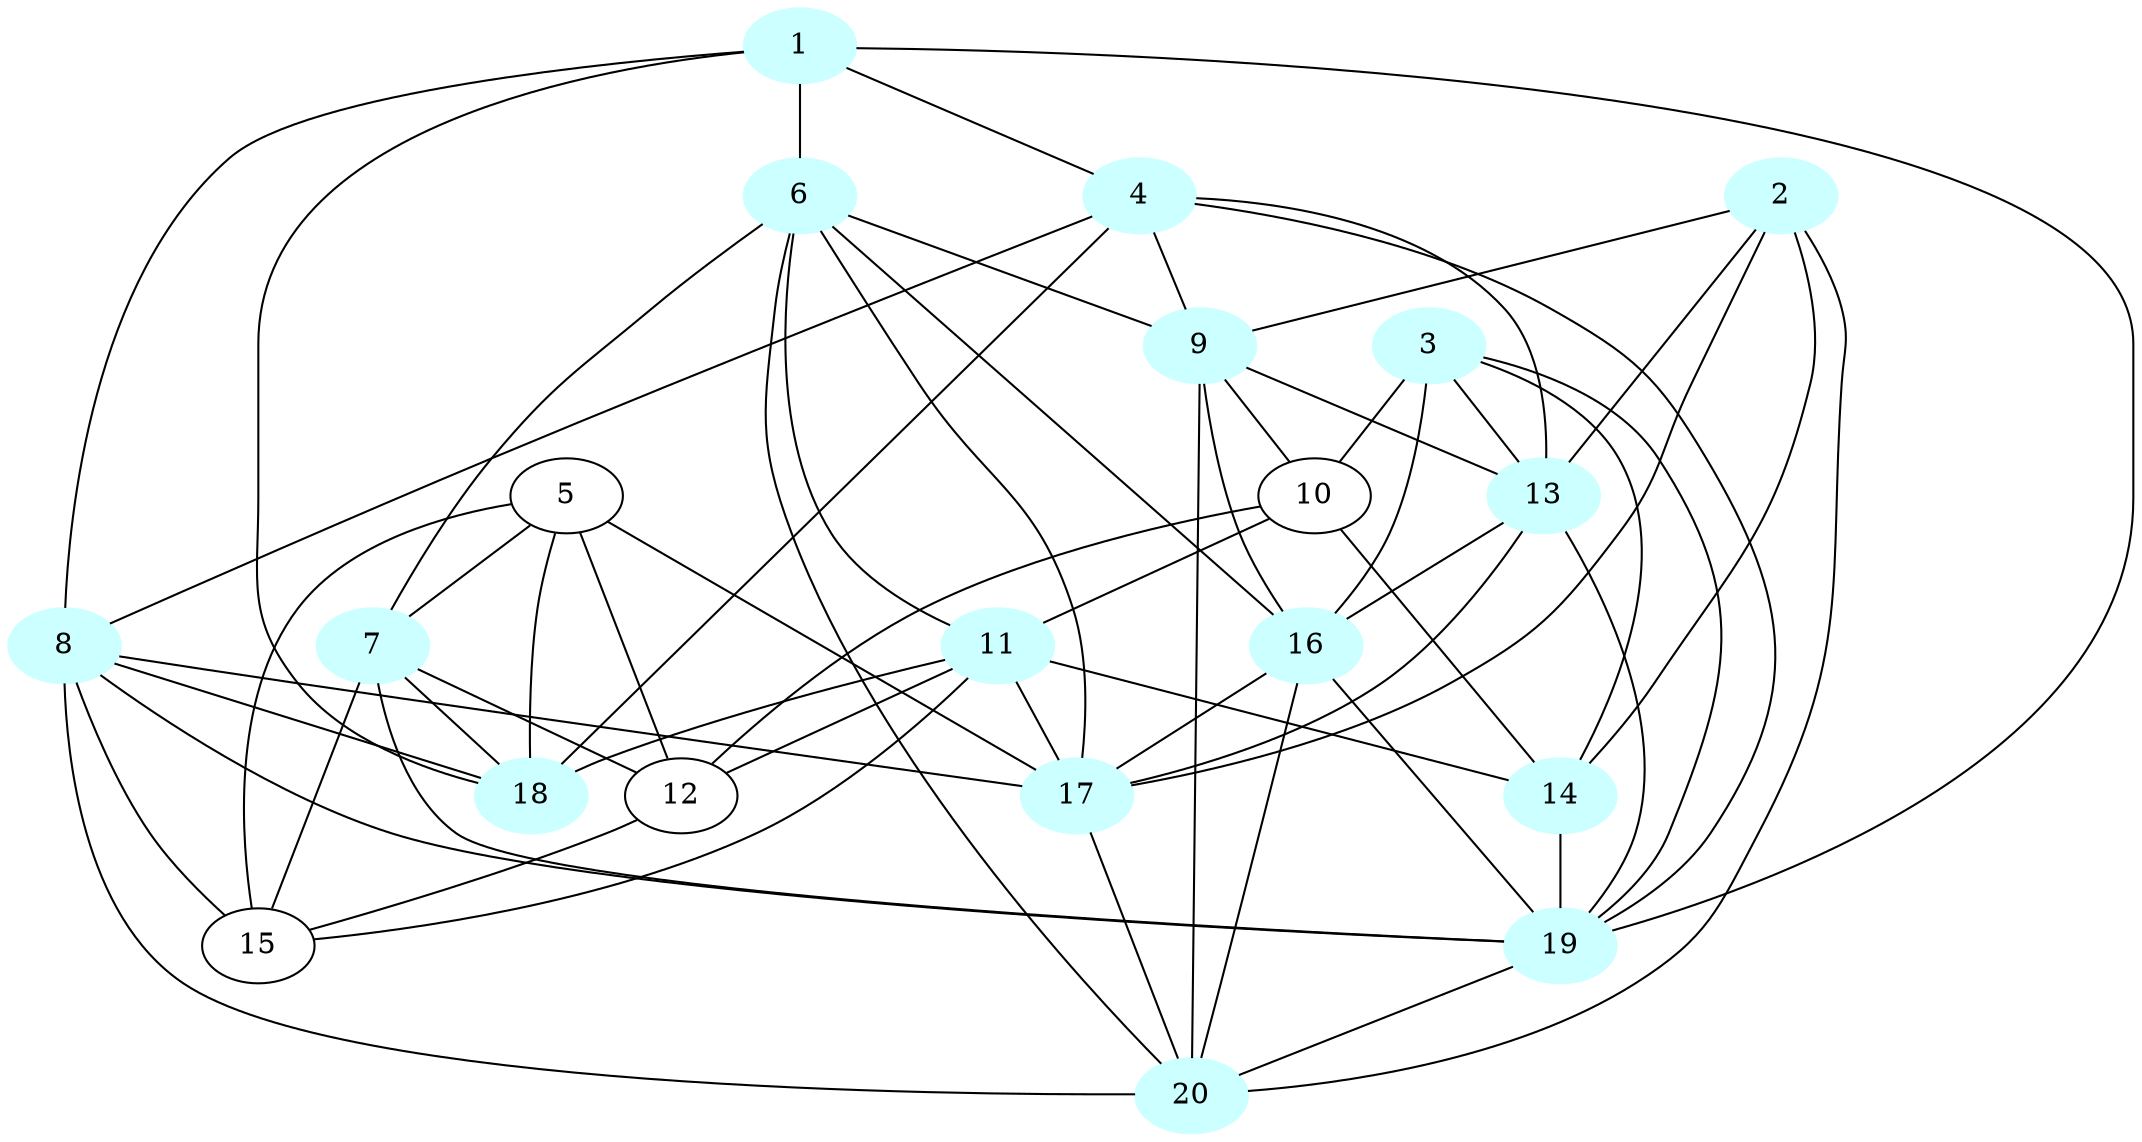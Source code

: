 graph G {
    1 [style=filled, color="#CCFFFF"];
    2 [style=filled, color="#CCFFFF"];
    3 [style=filled, color="#CCFFFF"];
    4 [style=filled, color="#CCFFFF"];
    6 [style=filled, color="#CCFFFF"];
    7 [style=filled, color="#CCFFFF"];
    8 [style=filled, color="#CCFFFF"];
    9 [style=filled, color="#CCFFFF"];
    11 [style=filled, color="#CCFFFF"];
    13 [style=filled, color="#CCFFFF"];
    14 [style=filled, color="#CCFFFF"];
    16 [style=filled, color="#CCFFFF"];
    17 [style=filled, color="#CCFFFF"];
    18 [style=filled, color="#CCFFFF"];
    19 [style=filled, color="#CCFFFF"];
    20 [style=filled, color="#CCFFFF"];
    1 -- 4 [len= 2]
    1 -- 6 [len= 2]
    1 -- 8 [len= 2]
    1 -- 18 [len= 2]
    1 -- 19 [len= 2]
    2 -- 9 [len= 2]
    2 -- 13 [len= 2]
    2 -- 14 [len= 2]
    2 -- 17 [len= 2]
    2 -- 20 [len= 2]
    3 -- 10 [len= 2]
    3 -- 13 [len= 2]
    3 -- 14 [len= 2]
    3 -- 16 [len= 2]
    3 -- 19 [len= 2]
    4 -- 8 [len= 2]
    4 -- 9 [len= 2]
    4 -- 13 [len= 2]
    4 -- 18 [len= 2]
    4 -- 19 [len= 2]
    5 -- 7 [len= 2]
    5 -- 12 [len= 2]
    5 -- 15 [len= 2]
    5 -- 17 [len= 2]
    5 -- 18 [len= 2]
    6 -- 7 [len= 2]
    6 -- 9 [len= 2]
    6 -- 11 [len= 2]
    6 -- 16 [len= 2]
    6 -- 17 [len= 2]
    6 -- 20 [len= 2]
    7 -- 12 [len= 2]
    7 -- 15 [len= 2]
    7 -- 18 [len= 2]
    7 -- 19 [len= 2]
    8 -- 15 [len= 2]
    8 -- 17 [len= 2]
    8 -- 18 [len= 2]
    8 -- 19 [len= 2]
    8 -- 20 [len= 2]
    9 -- 10 [len= 2]
    9 -- 13 [len= 2]
    9 -- 16 [len= 2]
    9 -- 20 [len= 2]
    10 -- 11 [len= 2]
    10 -- 12 [len= 2]
    10 -- 14 [len= 2]
    11 -- 12 [len= 2]
    11 -- 14 [len= 2]
    11 -- 15 [len= 2]
    11 -- 17 [len= 2]
    11 -- 18 [len= 2]
    12 -- 15 [len= 2]
    13 -- 16 [len= 2]
    13 -- 17 [len= 2]
    13 -- 19 [len= 2]
    14 -- 19 [len= 2]
    16 -- 17 [len= 2]
    16 -- 19 [len= 2]
    16 -- 20 [len= 2]
    17 -- 20 [len= 2]
    19 -- 20 [len= 2]
}
